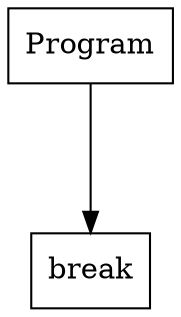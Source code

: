 digraph "ast"{

	nodesep=1;
	ranksep=1;

	N1 [label="break", shape="box"];
	N0 [label="Program", shape="box"];

	N0 -> N1; 
}